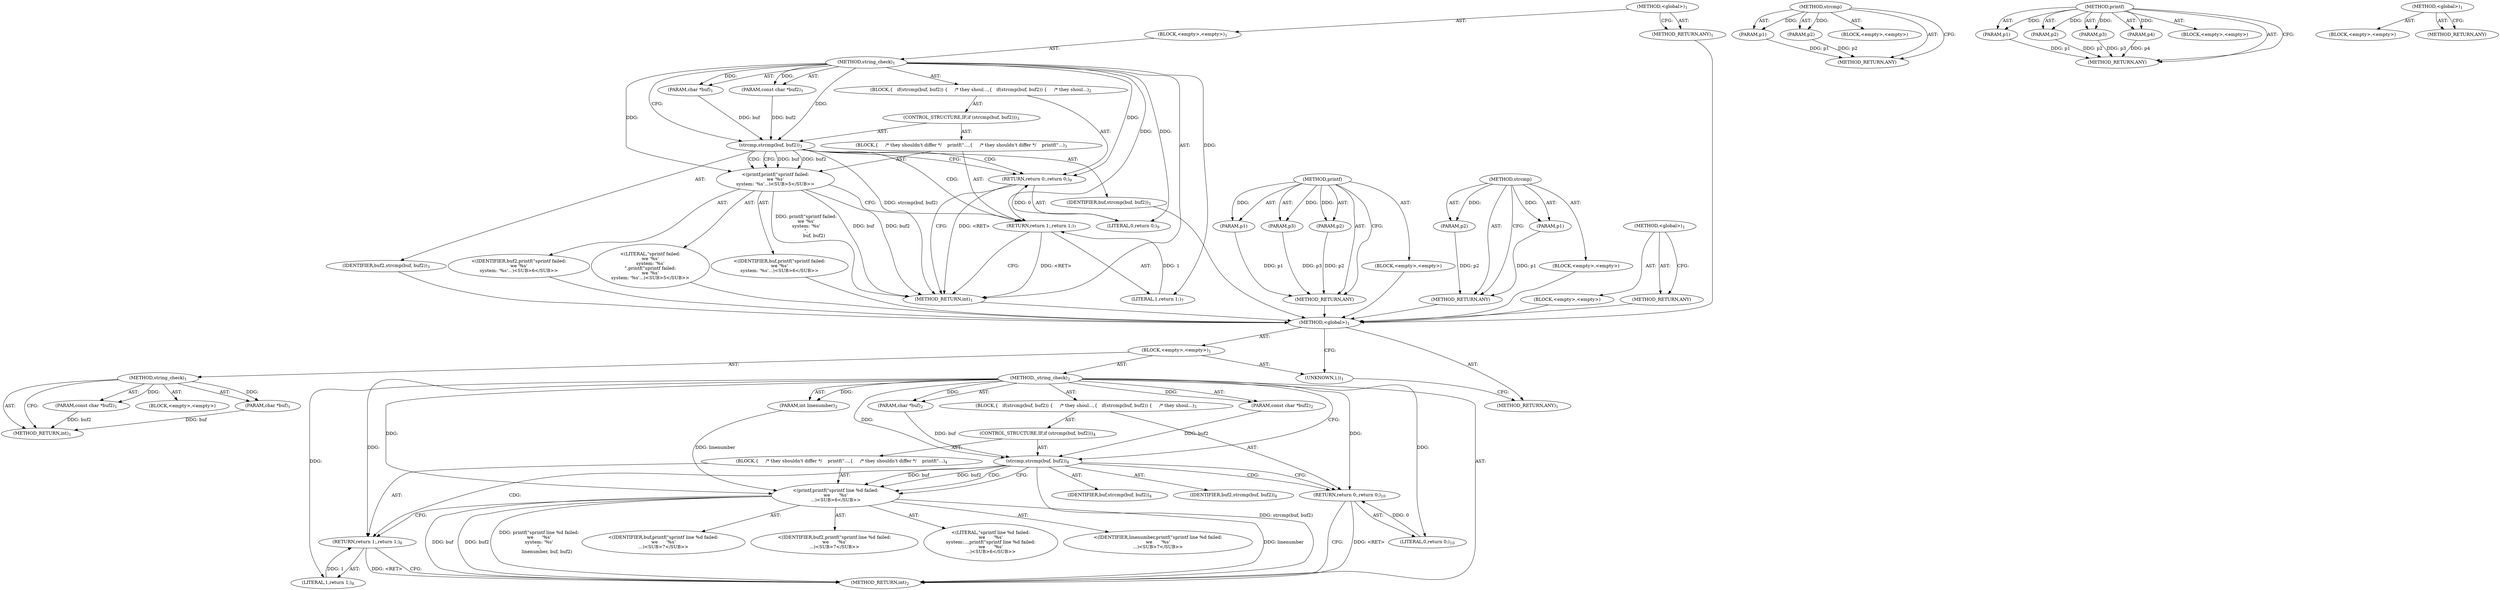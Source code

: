 digraph "_string_check" {
vulnerable_6 [label=<(METHOD,&lt;global&gt;)<SUB>1</SUB>>];
vulnerable_7 [label=<(BLOCK,&lt;empty&gt;,&lt;empty&gt;)<SUB>1</SUB>>];
vulnerable_8 [label=<(METHOD,string_check)<SUB>1</SUB>>];
vulnerable_9 [label=<(PARAM,char *buf)<SUB>1</SUB>>];
vulnerable_10 [label=<(PARAM,const char *buf2)<SUB>1</SUB>>];
vulnerable_11 [label=<(BLOCK,{
   if(strcmp(buf, buf2)) {
     /* they shoul...,{
   if(strcmp(buf, buf2)) {
     /* they shoul...)<SUB>2</SUB>>];
vulnerable_12 [label=<(CONTROL_STRUCTURE,IF,if (strcmp(buf, buf2)))<SUB>3</SUB>>];
vulnerable_13 [label=<(strcmp,strcmp(buf, buf2))<SUB>3</SUB>>];
vulnerable_14 [label=<(IDENTIFIER,buf,strcmp(buf, buf2))<SUB>3</SUB>>];
vulnerable_15 [label=<(IDENTIFIER,buf2,strcmp(buf, buf2))<SUB>3</SUB>>];
vulnerable_16 [label=<(BLOCK,{
     /* they shouldn't differ */
    printf(&quot;...,{
     /* they shouldn't differ */
    printf(&quot;...)<SUB>3</SUB>>];
vulnerable_17 [label="<(printf,printf(&quot;sprintf failed:\nwe '%s'\nsystem: '%s'\...)<SUB>5</SUB>>"];
vulnerable_18 [label="<(LITERAL,&quot;sprintf failed:\nwe '%s'\nsystem: '%s'\n&quot;,printf(&quot;sprintf failed:\nwe '%s'\nsystem: '%s'\...)<SUB>5</SUB>>"];
vulnerable_19 [label="<(IDENTIFIER,buf,printf(&quot;sprintf failed:\nwe '%s'\nsystem: '%s'\...)<SUB>6</SUB>>"];
vulnerable_20 [label="<(IDENTIFIER,buf2,printf(&quot;sprintf failed:\nwe '%s'\nsystem: '%s'\...)<SUB>6</SUB>>"];
vulnerable_21 [label=<(RETURN,return 1;,return 1;)<SUB>7</SUB>>];
vulnerable_22 [label=<(LITERAL,1,return 1;)<SUB>7</SUB>>];
vulnerable_23 [label=<(RETURN,return 0;,return 0;)<SUB>9</SUB>>];
vulnerable_24 [label=<(LITERAL,0,return 0;)<SUB>9</SUB>>];
vulnerable_25 [label=<(METHOD_RETURN,int)<SUB>1</SUB>>];
vulnerable_27 [label=<(METHOD_RETURN,ANY)<SUB>1</SUB>>];
vulnerable_51 [label=<(METHOD,printf)>];
vulnerable_52 [label=<(PARAM,p1)>];
vulnerable_53 [label=<(PARAM,p2)>];
vulnerable_54 [label=<(PARAM,p3)>];
vulnerable_55 [label=<(BLOCK,&lt;empty&gt;,&lt;empty&gt;)>];
vulnerable_56 [label=<(METHOD_RETURN,ANY)>];
vulnerable_46 [label=<(METHOD,strcmp)>];
vulnerable_47 [label=<(PARAM,p1)>];
vulnerable_48 [label=<(PARAM,p2)>];
vulnerable_49 [label=<(BLOCK,&lt;empty&gt;,&lt;empty&gt;)>];
vulnerable_50 [label=<(METHOD_RETURN,ANY)>];
vulnerable_40 [label=<(METHOD,&lt;global&gt;)<SUB>1</SUB>>];
vulnerable_41 [label=<(BLOCK,&lt;empty&gt;,&lt;empty&gt;)>];
vulnerable_42 [label=<(METHOD_RETURN,ANY)>];
fixed_6 [label=<(METHOD,&lt;global&gt;)<SUB>1</SUB>>];
fixed_7 [label=<(BLOCK,&lt;empty&gt;,&lt;empty&gt;)<SUB>1</SUB>>];
fixed_8 [label=<(METHOD,string_check)<SUB>1</SUB>>];
fixed_9 [label=<(PARAM,char *buf)<SUB>1</SUB>>];
fixed_10 [label=<(PARAM,const char *buf2)<SUB>1</SUB>>];
fixed_11 [label=<(BLOCK,&lt;empty&gt;,&lt;empty&gt;)>];
fixed_12 [label=<(METHOD_RETURN,int)<SUB>1</SUB>>];
fixed_14 [label=<(UNKNOWN,),))<SUB>1</SUB>>];
fixed_15 [label=<(METHOD,_string_check)<SUB>2</SUB>>];
fixed_16 [label=<(PARAM,int linenumber)<SUB>2</SUB>>];
fixed_17 [label=<(PARAM,char *buf)<SUB>2</SUB>>];
fixed_18 [label=<(PARAM,const char *buf2)<SUB>2</SUB>>];
fixed_19 [label=<(BLOCK,{
   if(strcmp(buf, buf2)) {
     /* they shoul...,{
   if(strcmp(buf, buf2)) {
     /* they shoul...)<SUB>3</SUB>>];
fixed_20 [label=<(CONTROL_STRUCTURE,IF,if (strcmp(buf, buf2)))<SUB>4</SUB>>];
fixed_21 [label=<(strcmp,strcmp(buf, buf2))<SUB>4</SUB>>];
fixed_22 [label=<(IDENTIFIER,buf,strcmp(buf, buf2))<SUB>4</SUB>>];
fixed_23 [label=<(IDENTIFIER,buf2,strcmp(buf, buf2))<SUB>4</SUB>>];
fixed_24 [label=<(BLOCK,{
     /* they shouldn't differ */
    printf(&quot;...,{
     /* they shouldn't differ */
    printf(&quot;...)<SUB>4</SUB>>];
fixed_25 [label="<(printf,printf(&quot;sprintf line %d failed:\nwe      '%s'\n...)<SUB>6</SUB>>"];
fixed_26 [label="<(LITERAL,&quot;sprintf line %d failed:\nwe      '%s'\nsystem:...,printf(&quot;sprintf line %d failed:\nwe      '%s'\n...)<SUB>6</SUB>>"];
fixed_27 [label="<(IDENTIFIER,linenumber,printf(&quot;sprintf line %d failed:\nwe      '%s'\n...)<SUB>7</SUB>>"];
fixed_28 [label="<(IDENTIFIER,buf,printf(&quot;sprintf line %d failed:\nwe      '%s'\n...)<SUB>7</SUB>>"];
fixed_29 [label="<(IDENTIFIER,buf2,printf(&quot;sprintf line %d failed:\nwe      '%s'\n...)<SUB>7</SUB>>"];
fixed_30 [label=<(RETURN,return 1;,return 1;)<SUB>8</SUB>>];
fixed_31 [label=<(LITERAL,1,return 1;)<SUB>8</SUB>>];
fixed_32 [label=<(RETURN,return 0;,return 0;)<SUB>10</SUB>>];
fixed_33 [label=<(LITERAL,0,return 0;)<SUB>10</SUB>>];
fixed_34 [label=<(METHOD_RETURN,int)<SUB>2</SUB>>];
fixed_36 [label=<(METHOD_RETURN,ANY)<SUB>1</SUB>>];
fixed_55 [label=<(METHOD,strcmp)>];
fixed_56 [label=<(PARAM,p1)>];
fixed_57 [label=<(PARAM,p2)>];
fixed_58 [label=<(BLOCK,&lt;empty&gt;,&lt;empty&gt;)>];
fixed_59 [label=<(METHOD_RETURN,ANY)>];
fixed_60 [label=<(METHOD,printf)>];
fixed_61 [label=<(PARAM,p1)>];
fixed_62 [label=<(PARAM,p2)>];
fixed_63 [label=<(PARAM,p3)>];
fixed_64 [label=<(PARAM,p4)>];
fixed_65 [label=<(BLOCK,&lt;empty&gt;,&lt;empty&gt;)>];
fixed_66 [label=<(METHOD_RETURN,ANY)>];
fixed_49 [label=<(METHOD,&lt;global&gt;)<SUB>1</SUB>>];
fixed_50 [label=<(BLOCK,&lt;empty&gt;,&lt;empty&gt;)>];
fixed_51 [label=<(METHOD_RETURN,ANY)>];
vulnerable_6 -> vulnerable_7  [key=0, label="AST: "];
vulnerable_6 -> vulnerable_27  [key=0, label="AST: "];
vulnerable_6 -> vulnerable_27  [key=1, label="CFG: "];
vulnerable_7 -> vulnerable_8  [key=0, label="AST: "];
vulnerable_8 -> vulnerable_9  [key=0, label="AST: "];
vulnerable_8 -> vulnerable_9  [key=1, label="DDG: "];
vulnerable_8 -> vulnerable_10  [key=0, label="AST: "];
vulnerable_8 -> vulnerable_10  [key=1, label="DDG: "];
vulnerable_8 -> vulnerable_11  [key=0, label="AST: "];
vulnerable_8 -> vulnerable_25  [key=0, label="AST: "];
vulnerable_8 -> vulnerable_13  [key=0, label="CFG: "];
vulnerable_8 -> vulnerable_13  [key=1, label="DDG: "];
vulnerable_8 -> vulnerable_23  [key=0, label="DDG: "];
vulnerable_8 -> vulnerable_24  [key=0, label="DDG: "];
vulnerable_8 -> vulnerable_21  [key=0, label="DDG: "];
vulnerable_8 -> vulnerable_17  [key=0, label="DDG: "];
vulnerable_8 -> vulnerable_22  [key=0, label="DDG: "];
vulnerable_9 -> vulnerable_13  [key=0, label="DDG: buf"];
vulnerable_10 -> vulnerable_13  [key=0, label="DDG: buf2"];
vulnerable_11 -> vulnerable_12  [key=0, label="AST: "];
vulnerable_11 -> vulnerable_23  [key=0, label="AST: "];
vulnerable_12 -> vulnerable_13  [key=0, label="AST: "];
vulnerable_12 -> vulnerable_16  [key=0, label="AST: "];
vulnerable_13 -> vulnerable_14  [key=0, label="AST: "];
vulnerable_13 -> vulnerable_15  [key=0, label="AST: "];
vulnerable_13 -> vulnerable_17  [key=0, label="CFG: "];
vulnerable_13 -> vulnerable_17  [key=1, label="DDG: buf"];
vulnerable_13 -> vulnerable_17  [key=2, label="DDG: buf2"];
vulnerable_13 -> vulnerable_17  [key=3, label="CDG: "];
vulnerable_13 -> vulnerable_23  [key=0, label="CFG: "];
vulnerable_13 -> vulnerable_23  [key=1, label="CDG: "];
vulnerable_13 -> vulnerable_25  [key=0, label="DDG: strcmp(buf, buf2)"];
vulnerable_13 -> vulnerable_21  [key=0, label="CDG: "];
vulnerable_14 -> fixed_6  [key=0];
vulnerable_15 -> fixed_6  [key=0];
vulnerable_16 -> vulnerable_17  [key=0, label="AST: "];
vulnerable_16 -> vulnerable_21  [key=0, label="AST: "];
vulnerable_17 -> vulnerable_18  [key=0, label="AST: "];
vulnerable_17 -> vulnerable_19  [key=0, label="AST: "];
vulnerable_17 -> vulnerable_20  [key=0, label="AST: "];
vulnerable_17 -> vulnerable_21  [key=0, label="CFG: "];
vulnerable_17 -> vulnerable_25  [key=0, label="DDG: buf"];
vulnerable_17 -> vulnerable_25  [key=1, label="DDG: buf2"];
vulnerable_17 -> vulnerable_25  [key=2, label="DDG: printf(&quot;sprintf failed:\nwe '%s'\nsystem: '%s'\n&quot;,
           buf, buf2)"];
vulnerable_18 -> fixed_6  [key=0];
vulnerable_19 -> fixed_6  [key=0];
vulnerable_20 -> fixed_6  [key=0];
vulnerable_21 -> vulnerable_22  [key=0, label="AST: "];
vulnerable_21 -> vulnerable_25  [key=0, label="CFG: "];
vulnerable_21 -> vulnerable_25  [key=1, label="DDG: &lt;RET&gt;"];
vulnerable_22 -> vulnerable_21  [key=0, label="DDG: 1"];
vulnerable_23 -> vulnerable_24  [key=0, label="AST: "];
vulnerable_23 -> vulnerable_25  [key=0, label="CFG: "];
vulnerable_23 -> vulnerable_25  [key=1, label="DDG: &lt;RET&gt;"];
vulnerable_24 -> vulnerable_23  [key=0, label="DDG: 0"];
vulnerable_25 -> fixed_6  [key=0];
vulnerable_27 -> fixed_6  [key=0];
vulnerable_51 -> vulnerable_52  [key=0, label="AST: "];
vulnerable_51 -> vulnerable_52  [key=1, label="DDG: "];
vulnerable_51 -> vulnerable_55  [key=0, label="AST: "];
vulnerable_51 -> vulnerable_53  [key=0, label="AST: "];
vulnerable_51 -> vulnerable_53  [key=1, label="DDG: "];
vulnerable_51 -> vulnerable_56  [key=0, label="AST: "];
vulnerable_51 -> vulnerable_56  [key=1, label="CFG: "];
vulnerable_51 -> vulnerable_54  [key=0, label="AST: "];
vulnerable_51 -> vulnerable_54  [key=1, label="DDG: "];
vulnerable_52 -> vulnerable_56  [key=0, label="DDG: p1"];
vulnerable_53 -> vulnerable_56  [key=0, label="DDG: p2"];
vulnerable_54 -> vulnerable_56  [key=0, label="DDG: p3"];
vulnerable_55 -> fixed_6  [key=0];
vulnerable_56 -> fixed_6  [key=0];
vulnerable_46 -> vulnerable_47  [key=0, label="AST: "];
vulnerable_46 -> vulnerable_47  [key=1, label="DDG: "];
vulnerable_46 -> vulnerable_49  [key=0, label="AST: "];
vulnerable_46 -> vulnerable_48  [key=0, label="AST: "];
vulnerable_46 -> vulnerable_48  [key=1, label="DDG: "];
vulnerable_46 -> vulnerable_50  [key=0, label="AST: "];
vulnerable_46 -> vulnerable_50  [key=1, label="CFG: "];
vulnerable_47 -> vulnerable_50  [key=0, label="DDG: p1"];
vulnerable_48 -> vulnerable_50  [key=0, label="DDG: p2"];
vulnerable_49 -> fixed_6  [key=0];
vulnerable_50 -> fixed_6  [key=0];
vulnerable_40 -> vulnerable_41  [key=0, label="AST: "];
vulnerable_40 -> vulnerable_42  [key=0, label="AST: "];
vulnerable_40 -> vulnerable_42  [key=1, label="CFG: "];
vulnerable_41 -> fixed_6  [key=0];
vulnerable_42 -> fixed_6  [key=0];
fixed_6 -> fixed_7  [key=0, label="AST: "];
fixed_6 -> fixed_36  [key=0, label="AST: "];
fixed_6 -> fixed_14  [key=0, label="CFG: "];
fixed_7 -> fixed_8  [key=0, label="AST: "];
fixed_7 -> fixed_14  [key=0, label="AST: "];
fixed_7 -> fixed_15  [key=0, label="AST: "];
fixed_8 -> fixed_9  [key=0, label="AST: "];
fixed_8 -> fixed_9  [key=1, label="DDG: "];
fixed_8 -> fixed_10  [key=0, label="AST: "];
fixed_8 -> fixed_10  [key=1, label="DDG: "];
fixed_8 -> fixed_11  [key=0, label="AST: "];
fixed_8 -> fixed_12  [key=0, label="AST: "];
fixed_8 -> fixed_12  [key=1, label="CFG: "];
fixed_9 -> fixed_12  [key=0, label="DDG: buf"];
fixed_10 -> fixed_12  [key=0, label="DDG: buf2"];
fixed_14 -> fixed_36  [key=0, label="CFG: "];
fixed_15 -> fixed_16  [key=0, label="AST: "];
fixed_15 -> fixed_16  [key=1, label="DDG: "];
fixed_15 -> fixed_17  [key=0, label="AST: "];
fixed_15 -> fixed_17  [key=1, label="DDG: "];
fixed_15 -> fixed_18  [key=0, label="AST: "];
fixed_15 -> fixed_18  [key=1, label="DDG: "];
fixed_15 -> fixed_19  [key=0, label="AST: "];
fixed_15 -> fixed_34  [key=0, label="AST: "];
fixed_15 -> fixed_21  [key=0, label="CFG: "];
fixed_15 -> fixed_21  [key=1, label="DDG: "];
fixed_15 -> fixed_32  [key=0, label="DDG: "];
fixed_15 -> fixed_33  [key=0, label="DDG: "];
fixed_15 -> fixed_30  [key=0, label="DDG: "];
fixed_15 -> fixed_25  [key=0, label="DDG: "];
fixed_15 -> fixed_31  [key=0, label="DDG: "];
fixed_16 -> fixed_25  [key=0, label="DDG: linenumber"];
fixed_17 -> fixed_21  [key=0, label="DDG: buf"];
fixed_18 -> fixed_21  [key=0, label="DDG: buf2"];
fixed_19 -> fixed_20  [key=0, label="AST: "];
fixed_19 -> fixed_32  [key=0, label="AST: "];
fixed_20 -> fixed_21  [key=0, label="AST: "];
fixed_20 -> fixed_24  [key=0, label="AST: "];
fixed_21 -> fixed_22  [key=0, label="AST: "];
fixed_21 -> fixed_23  [key=0, label="AST: "];
fixed_21 -> fixed_25  [key=0, label="CFG: "];
fixed_21 -> fixed_25  [key=1, label="DDG: buf"];
fixed_21 -> fixed_25  [key=2, label="DDG: buf2"];
fixed_21 -> fixed_25  [key=3, label="CDG: "];
fixed_21 -> fixed_32  [key=0, label="CFG: "];
fixed_21 -> fixed_32  [key=1, label="CDG: "];
fixed_21 -> fixed_34  [key=0, label="DDG: strcmp(buf, buf2)"];
fixed_21 -> fixed_30  [key=0, label="CDG: "];
fixed_24 -> fixed_25  [key=0, label="AST: "];
fixed_24 -> fixed_30  [key=0, label="AST: "];
fixed_25 -> fixed_26  [key=0, label="AST: "];
fixed_25 -> fixed_27  [key=0, label="AST: "];
fixed_25 -> fixed_28  [key=0, label="AST: "];
fixed_25 -> fixed_29  [key=0, label="AST: "];
fixed_25 -> fixed_30  [key=0, label="CFG: "];
fixed_25 -> fixed_34  [key=0, label="DDG: linenumber"];
fixed_25 -> fixed_34  [key=1, label="DDG: buf"];
fixed_25 -> fixed_34  [key=2, label="DDG: buf2"];
fixed_25 -> fixed_34  [key=3, label="DDG: printf(&quot;sprintf line %d failed:\nwe      '%s'\nsystem: '%s'\n&quot;,
           linenumber, buf, buf2)"];
fixed_30 -> fixed_31  [key=0, label="AST: "];
fixed_30 -> fixed_34  [key=0, label="CFG: "];
fixed_30 -> fixed_34  [key=1, label="DDG: &lt;RET&gt;"];
fixed_31 -> fixed_30  [key=0, label="DDG: 1"];
fixed_32 -> fixed_33  [key=0, label="AST: "];
fixed_32 -> fixed_34  [key=0, label="CFG: "];
fixed_32 -> fixed_34  [key=1, label="DDG: &lt;RET&gt;"];
fixed_33 -> fixed_32  [key=0, label="DDG: 0"];
fixed_55 -> fixed_56  [key=0, label="AST: "];
fixed_55 -> fixed_56  [key=1, label="DDG: "];
fixed_55 -> fixed_58  [key=0, label="AST: "];
fixed_55 -> fixed_57  [key=0, label="AST: "];
fixed_55 -> fixed_57  [key=1, label="DDG: "];
fixed_55 -> fixed_59  [key=0, label="AST: "];
fixed_55 -> fixed_59  [key=1, label="CFG: "];
fixed_56 -> fixed_59  [key=0, label="DDG: p1"];
fixed_57 -> fixed_59  [key=0, label="DDG: p2"];
fixed_60 -> fixed_61  [key=0, label="AST: "];
fixed_60 -> fixed_61  [key=1, label="DDG: "];
fixed_60 -> fixed_65  [key=0, label="AST: "];
fixed_60 -> fixed_62  [key=0, label="AST: "];
fixed_60 -> fixed_62  [key=1, label="DDG: "];
fixed_60 -> fixed_66  [key=0, label="AST: "];
fixed_60 -> fixed_66  [key=1, label="CFG: "];
fixed_60 -> fixed_63  [key=0, label="AST: "];
fixed_60 -> fixed_63  [key=1, label="DDG: "];
fixed_60 -> fixed_64  [key=0, label="AST: "];
fixed_60 -> fixed_64  [key=1, label="DDG: "];
fixed_61 -> fixed_66  [key=0, label="DDG: p1"];
fixed_62 -> fixed_66  [key=0, label="DDG: p2"];
fixed_63 -> fixed_66  [key=0, label="DDG: p3"];
fixed_64 -> fixed_66  [key=0, label="DDG: p4"];
fixed_49 -> fixed_50  [key=0, label="AST: "];
fixed_49 -> fixed_51  [key=0, label="AST: "];
fixed_49 -> fixed_51  [key=1, label="CFG: "];
}
